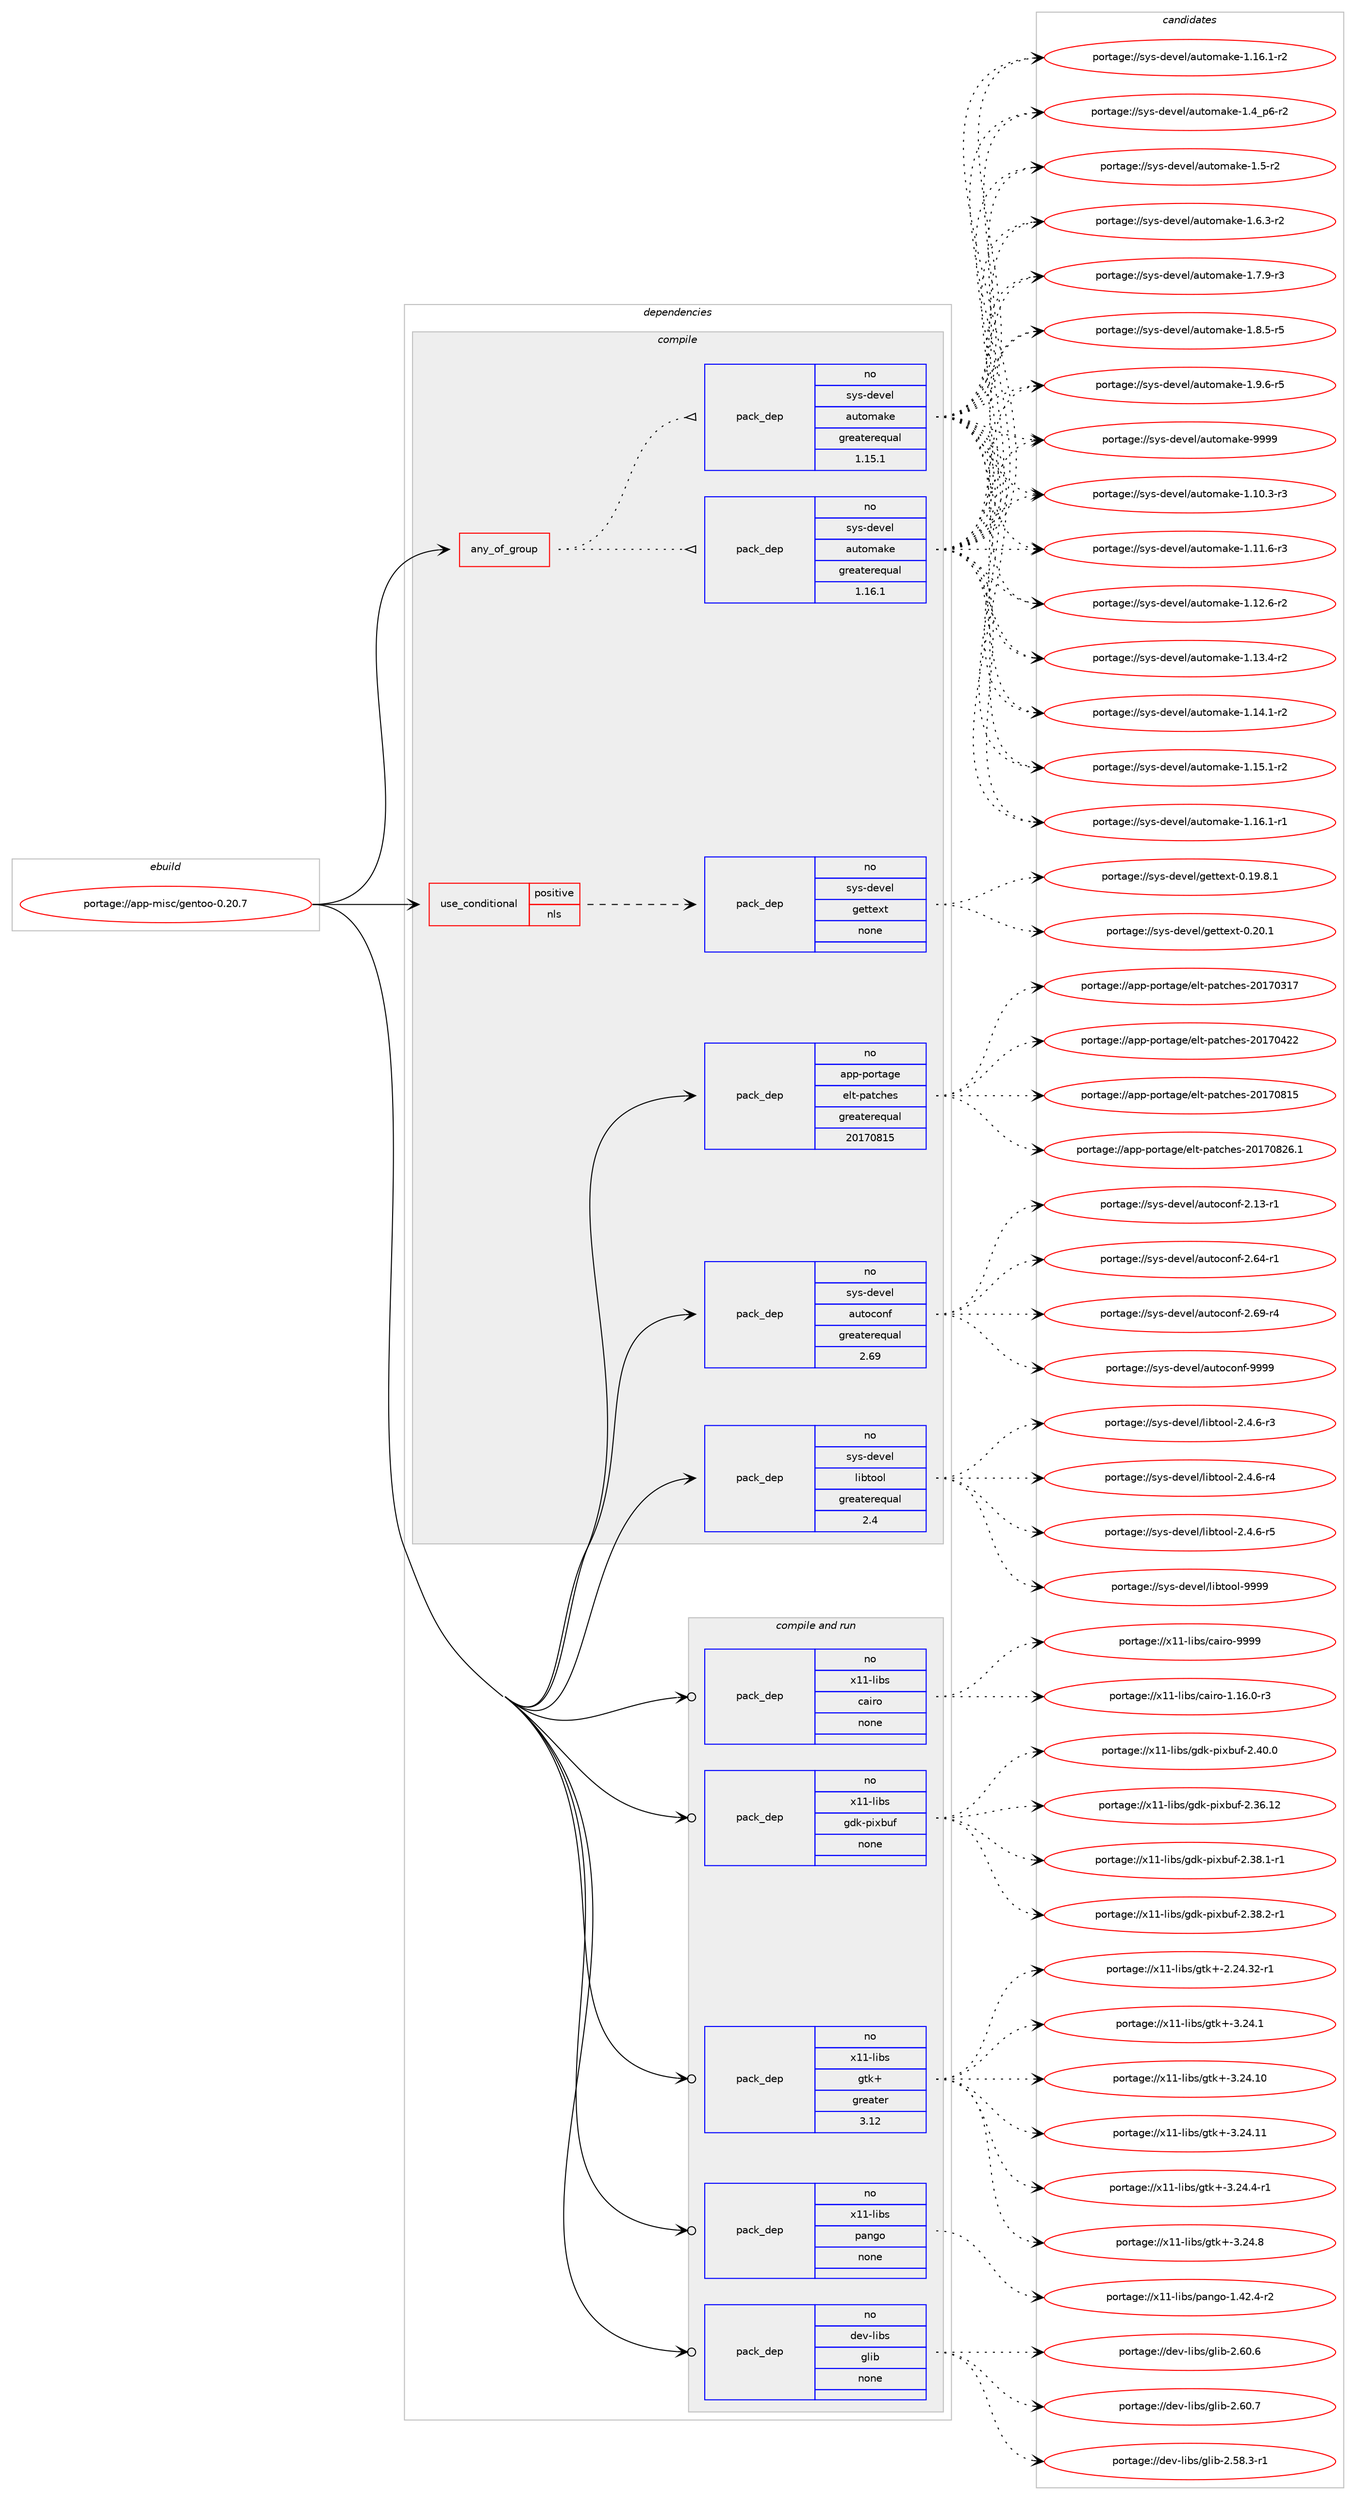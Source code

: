digraph prolog {

# *************
# Graph options
# *************

newrank=true;
concentrate=true;
compound=true;
graph [rankdir=LR,fontname=Helvetica,fontsize=10,ranksep=1.5];#, ranksep=2.5, nodesep=0.2];
edge  [arrowhead=vee];
node  [fontname=Helvetica,fontsize=10];

# **********
# The ebuild
# **********

subgraph cluster_leftcol {
color=gray;
rank=same;
label=<<i>ebuild</i>>;
id [label="portage://app-misc/gentoo-0.20.7", color=red, width=4, href="../app-misc/gentoo-0.20.7.svg"];
}

# ****************
# The dependencies
# ****************

subgraph cluster_midcol {
color=gray;
label=<<i>dependencies</i>>;
subgraph cluster_compile {
fillcolor="#eeeeee";
style=filled;
label=<<i>compile</i>>;
subgraph any537 {
dependency34144 [label=<<TABLE BORDER="0" CELLBORDER="1" CELLSPACING="0" CELLPADDING="4"><TR><TD CELLPADDING="10">any_of_group</TD></TR></TABLE>>, shape=none, color=red];subgraph pack25052 {
dependency34145 [label=<<TABLE BORDER="0" CELLBORDER="1" CELLSPACING="0" CELLPADDING="4" WIDTH="220"><TR><TD ROWSPAN="6" CELLPADDING="30">pack_dep</TD></TR><TR><TD WIDTH="110">no</TD></TR><TR><TD>sys-devel</TD></TR><TR><TD>automake</TD></TR><TR><TD>greaterequal</TD></TR><TR><TD>1.16.1</TD></TR></TABLE>>, shape=none, color=blue];
}
dependency34144:e -> dependency34145:w [weight=20,style="dotted",arrowhead="oinv"];
subgraph pack25053 {
dependency34146 [label=<<TABLE BORDER="0" CELLBORDER="1" CELLSPACING="0" CELLPADDING="4" WIDTH="220"><TR><TD ROWSPAN="6" CELLPADDING="30">pack_dep</TD></TR><TR><TD WIDTH="110">no</TD></TR><TR><TD>sys-devel</TD></TR><TR><TD>automake</TD></TR><TR><TD>greaterequal</TD></TR><TR><TD>1.15.1</TD></TR></TABLE>>, shape=none, color=blue];
}
dependency34144:e -> dependency34146:w [weight=20,style="dotted",arrowhead="oinv"];
}
id:e -> dependency34144:w [weight=20,style="solid",arrowhead="vee"];
subgraph cond8539 {
dependency34147 [label=<<TABLE BORDER="0" CELLBORDER="1" CELLSPACING="0" CELLPADDING="4"><TR><TD ROWSPAN="3" CELLPADDING="10">use_conditional</TD></TR><TR><TD>positive</TD></TR><TR><TD>nls</TD></TR></TABLE>>, shape=none, color=red];
subgraph pack25054 {
dependency34148 [label=<<TABLE BORDER="0" CELLBORDER="1" CELLSPACING="0" CELLPADDING="4" WIDTH="220"><TR><TD ROWSPAN="6" CELLPADDING="30">pack_dep</TD></TR><TR><TD WIDTH="110">no</TD></TR><TR><TD>sys-devel</TD></TR><TR><TD>gettext</TD></TR><TR><TD>none</TD></TR><TR><TD></TD></TR></TABLE>>, shape=none, color=blue];
}
dependency34147:e -> dependency34148:w [weight=20,style="dashed",arrowhead="vee"];
}
id:e -> dependency34147:w [weight=20,style="solid",arrowhead="vee"];
subgraph pack25055 {
dependency34149 [label=<<TABLE BORDER="0" CELLBORDER="1" CELLSPACING="0" CELLPADDING="4" WIDTH="220"><TR><TD ROWSPAN="6" CELLPADDING="30">pack_dep</TD></TR><TR><TD WIDTH="110">no</TD></TR><TR><TD>app-portage</TD></TR><TR><TD>elt-patches</TD></TR><TR><TD>greaterequal</TD></TR><TR><TD>20170815</TD></TR></TABLE>>, shape=none, color=blue];
}
id:e -> dependency34149:w [weight=20,style="solid",arrowhead="vee"];
subgraph pack25056 {
dependency34150 [label=<<TABLE BORDER="0" CELLBORDER="1" CELLSPACING="0" CELLPADDING="4" WIDTH="220"><TR><TD ROWSPAN="6" CELLPADDING="30">pack_dep</TD></TR><TR><TD WIDTH="110">no</TD></TR><TR><TD>sys-devel</TD></TR><TR><TD>autoconf</TD></TR><TR><TD>greaterequal</TD></TR><TR><TD>2.69</TD></TR></TABLE>>, shape=none, color=blue];
}
id:e -> dependency34150:w [weight=20,style="solid",arrowhead="vee"];
subgraph pack25057 {
dependency34151 [label=<<TABLE BORDER="0" CELLBORDER="1" CELLSPACING="0" CELLPADDING="4" WIDTH="220"><TR><TD ROWSPAN="6" CELLPADDING="30">pack_dep</TD></TR><TR><TD WIDTH="110">no</TD></TR><TR><TD>sys-devel</TD></TR><TR><TD>libtool</TD></TR><TR><TD>greaterequal</TD></TR><TR><TD>2.4</TD></TR></TABLE>>, shape=none, color=blue];
}
id:e -> dependency34151:w [weight=20,style="solid",arrowhead="vee"];
}
subgraph cluster_compileandrun {
fillcolor="#eeeeee";
style=filled;
label=<<i>compile and run</i>>;
subgraph pack25058 {
dependency34152 [label=<<TABLE BORDER="0" CELLBORDER="1" CELLSPACING="0" CELLPADDING="4" WIDTH="220"><TR><TD ROWSPAN="6" CELLPADDING="30">pack_dep</TD></TR><TR><TD WIDTH="110">no</TD></TR><TR><TD>dev-libs</TD></TR><TR><TD>glib</TD></TR><TR><TD>none</TD></TR><TR><TD></TD></TR></TABLE>>, shape=none, color=blue];
}
id:e -> dependency34152:w [weight=20,style="solid",arrowhead="odotvee"];
subgraph pack25059 {
dependency34153 [label=<<TABLE BORDER="0" CELLBORDER="1" CELLSPACING="0" CELLPADDING="4" WIDTH="220"><TR><TD ROWSPAN="6" CELLPADDING="30">pack_dep</TD></TR><TR><TD WIDTH="110">no</TD></TR><TR><TD>x11-libs</TD></TR><TR><TD>cairo</TD></TR><TR><TD>none</TD></TR><TR><TD></TD></TR></TABLE>>, shape=none, color=blue];
}
id:e -> dependency34153:w [weight=20,style="solid",arrowhead="odotvee"];
subgraph pack25060 {
dependency34154 [label=<<TABLE BORDER="0" CELLBORDER="1" CELLSPACING="0" CELLPADDING="4" WIDTH="220"><TR><TD ROWSPAN="6" CELLPADDING="30">pack_dep</TD></TR><TR><TD WIDTH="110">no</TD></TR><TR><TD>x11-libs</TD></TR><TR><TD>gdk-pixbuf</TD></TR><TR><TD>none</TD></TR><TR><TD></TD></TR></TABLE>>, shape=none, color=blue];
}
id:e -> dependency34154:w [weight=20,style="solid",arrowhead="odotvee"];
subgraph pack25061 {
dependency34155 [label=<<TABLE BORDER="0" CELLBORDER="1" CELLSPACING="0" CELLPADDING="4" WIDTH="220"><TR><TD ROWSPAN="6" CELLPADDING="30">pack_dep</TD></TR><TR><TD WIDTH="110">no</TD></TR><TR><TD>x11-libs</TD></TR><TR><TD>gtk+</TD></TR><TR><TD>greater</TD></TR><TR><TD>3.12</TD></TR></TABLE>>, shape=none, color=blue];
}
id:e -> dependency34155:w [weight=20,style="solid",arrowhead="odotvee"];
subgraph pack25062 {
dependency34156 [label=<<TABLE BORDER="0" CELLBORDER="1" CELLSPACING="0" CELLPADDING="4" WIDTH="220"><TR><TD ROWSPAN="6" CELLPADDING="30">pack_dep</TD></TR><TR><TD WIDTH="110">no</TD></TR><TR><TD>x11-libs</TD></TR><TR><TD>pango</TD></TR><TR><TD>none</TD></TR><TR><TD></TD></TR></TABLE>>, shape=none, color=blue];
}
id:e -> dependency34156:w [weight=20,style="solid",arrowhead="odotvee"];
}
subgraph cluster_run {
fillcolor="#eeeeee";
style=filled;
label=<<i>run</i>>;
}
}

# **************
# The candidates
# **************

subgraph cluster_choices {
rank=same;
color=gray;
label=<<i>candidates</i>>;

subgraph choice25052 {
color=black;
nodesep=1;
choiceportage11512111545100101118101108479711711611110997107101454946494846514511451 [label="portage://sys-devel/automake-1.10.3-r3", color=red, width=4,href="../sys-devel/automake-1.10.3-r3.svg"];
choiceportage11512111545100101118101108479711711611110997107101454946494946544511451 [label="portage://sys-devel/automake-1.11.6-r3", color=red, width=4,href="../sys-devel/automake-1.11.6-r3.svg"];
choiceportage11512111545100101118101108479711711611110997107101454946495046544511450 [label="portage://sys-devel/automake-1.12.6-r2", color=red, width=4,href="../sys-devel/automake-1.12.6-r2.svg"];
choiceportage11512111545100101118101108479711711611110997107101454946495146524511450 [label="portage://sys-devel/automake-1.13.4-r2", color=red, width=4,href="../sys-devel/automake-1.13.4-r2.svg"];
choiceportage11512111545100101118101108479711711611110997107101454946495246494511450 [label="portage://sys-devel/automake-1.14.1-r2", color=red, width=4,href="../sys-devel/automake-1.14.1-r2.svg"];
choiceportage11512111545100101118101108479711711611110997107101454946495346494511450 [label="portage://sys-devel/automake-1.15.1-r2", color=red, width=4,href="../sys-devel/automake-1.15.1-r2.svg"];
choiceportage11512111545100101118101108479711711611110997107101454946495446494511449 [label="portage://sys-devel/automake-1.16.1-r1", color=red, width=4,href="../sys-devel/automake-1.16.1-r1.svg"];
choiceportage11512111545100101118101108479711711611110997107101454946495446494511450 [label="portage://sys-devel/automake-1.16.1-r2", color=red, width=4,href="../sys-devel/automake-1.16.1-r2.svg"];
choiceportage115121115451001011181011084797117116111109971071014549465295112544511450 [label="portage://sys-devel/automake-1.4_p6-r2", color=red, width=4,href="../sys-devel/automake-1.4_p6-r2.svg"];
choiceportage11512111545100101118101108479711711611110997107101454946534511450 [label="portage://sys-devel/automake-1.5-r2", color=red, width=4,href="../sys-devel/automake-1.5-r2.svg"];
choiceportage115121115451001011181011084797117116111109971071014549465446514511450 [label="portage://sys-devel/automake-1.6.3-r2", color=red, width=4,href="../sys-devel/automake-1.6.3-r2.svg"];
choiceportage115121115451001011181011084797117116111109971071014549465546574511451 [label="portage://sys-devel/automake-1.7.9-r3", color=red, width=4,href="../sys-devel/automake-1.7.9-r3.svg"];
choiceportage115121115451001011181011084797117116111109971071014549465646534511453 [label="portage://sys-devel/automake-1.8.5-r5", color=red, width=4,href="../sys-devel/automake-1.8.5-r5.svg"];
choiceportage115121115451001011181011084797117116111109971071014549465746544511453 [label="portage://sys-devel/automake-1.9.6-r5", color=red, width=4,href="../sys-devel/automake-1.9.6-r5.svg"];
choiceportage115121115451001011181011084797117116111109971071014557575757 [label="portage://sys-devel/automake-9999", color=red, width=4,href="../sys-devel/automake-9999.svg"];
dependency34145:e -> choiceportage11512111545100101118101108479711711611110997107101454946494846514511451:w [style=dotted,weight="100"];
dependency34145:e -> choiceportage11512111545100101118101108479711711611110997107101454946494946544511451:w [style=dotted,weight="100"];
dependency34145:e -> choiceportage11512111545100101118101108479711711611110997107101454946495046544511450:w [style=dotted,weight="100"];
dependency34145:e -> choiceportage11512111545100101118101108479711711611110997107101454946495146524511450:w [style=dotted,weight="100"];
dependency34145:e -> choiceportage11512111545100101118101108479711711611110997107101454946495246494511450:w [style=dotted,weight="100"];
dependency34145:e -> choiceportage11512111545100101118101108479711711611110997107101454946495346494511450:w [style=dotted,weight="100"];
dependency34145:e -> choiceportage11512111545100101118101108479711711611110997107101454946495446494511449:w [style=dotted,weight="100"];
dependency34145:e -> choiceportage11512111545100101118101108479711711611110997107101454946495446494511450:w [style=dotted,weight="100"];
dependency34145:e -> choiceportage115121115451001011181011084797117116111109971071014549465295112544511450:w [style=dotted,weight="100"];
dependency34145:e -> choiceportage11512111545100101118101108479711711611110997107101454946534511450:w [style=dotted,weight="100"];
dependency34145:e -> choiceportage115121115451001011181011084797117116111109971071014549465446514511450:w [style=dotted,weight="100"];
dependency34145:e -> choiceportage115121115451001011181011084797117116111109971071014549465546574511451:w [style=dotted,weight="100"];
dependency34145:e -> choiceportage115121115451001011181011084797117116111109971071014549465646534511453:w [style=dotted,weight="100"];
dependency34145:e -> choiceportage115121115451001011181011084797117116111109971071014549465746544511453:w [style=dotted,weight="100"];
dependency34145:e -> choiceportage115121115451001011181011084797117116111109971071014557575757:w [style=dotted,weight="100"];
}
subgraph choice25053 {
color=black;
nodesep=1;
choiceportage11512111545100101118101108479711711611110997107101454946494846514511451 [label="portage://sys-devel/automake-1.10.3-r3", color=red, width=4,href="../sys-devel/automake-1.10.3-r3.svg"];
choiceportage11512111545100101118101108479711711611110997107101454946494946544511451 [label="portage://sys-devel/automake-1.11.6-r3", color=red, width=4,href="../sys-devel/automake-1.11.6-r3.svg"];
choiceportage11512111545100101118101108479711711611110997107101454946495046544511450 [label="portage://sys-devel/automake-1.12.6-r2", color=red, width=4,href="../sys-devel/automake-1.12.6-r2.svg"];
choiceportage11512111545100101118101108479711711611110997107101454946495146524511450 [label="portage://sys-devel/automake-1.13.4-r2", color=red, width=4,href="../sys-devel/automake-1.13.4-r2.svg"];
choiceportage11512111545100101118101108479711711611110997107101454946495246494511450 [label="portage://sys-devel/automake-1.14.1-r2", color=red, width=4,href="../sys-devel/automake-1.14.1-r2.svg"];
choiceportage11512111545100101118101108479711711611110997107101454946495346494511450 [label="portage://sys-devel/automake-1.15.1-r2", color=red, width=4,href="../sys-devel/automake-1.15.1-r2.svg"];
choiceportage11512111545100101118101108479711711611110997107101454946495446494511449 [label="portage://sys-devel/automake-1.16.1-r1", color=red, width=4,href="../sys-devel/automake-1.16.1-r1.svg"];
choiceportage11512111545100101118101108479711711611110997107101454946495446494511450 [label="portage://sys-devel/automake-1.16.1-r2", color=red, width=4,href="../sys-devel/automake-1.16.1-r2.svg"];
choiceportage115121115451001011181011084797117116111109971071014549465295112544511450 [label="portage://sys-devel/automake-1.4_p6-r2", color=red, width=4,href="../sys-devel/automake-1.4_p6-r2.svg"];
choiceportage11512111545100101118101108479711711611110997107101454946534511450 [label="portage://sys-devel/automake-1.5-r2", color=red, width=4,href="../sys-devel/automake-1.5-r2.svg"];
choiceportage115121115451001011181011084797117116111109971071014549465446514511450 [label="portage://sys-devel/automake-1.6.3-r2", color=red, width=4,href="../sys-devel/automake-1.6.3-r2.svg"];
choiceportage115121115451001011181011084797117116111109971071014549465546574511451 [label="portage://sys-devel/automake-1.7.9-r3", color=red, width=4,href="../sys-devel/automake-1.7.9-r3.svg"];
choiceportage115121115451001011181011084797117116111109971071014549465646534511453 [label="portage://sys-devel/automake-1.8.5-r5", color=red, width=4,href="../sys-devel/automake-1.8.5-r5.svg"];
choiceportage115121115451001011181011084797117116111109971071014549465746544511453 [label="portage://sys-devel/automake-1.9.6-r5", color=red, width=4,href="../sys-devel/automake-1.9.6-r5.svg"];
choiceportage115121115451001011181011084797117116111109971071014557575757 [label="portage://sys-devel/automake-9999", color=red, width=4,href="../sys-devel/automake-9999.svg"];
dependency34146:e -> choiceportage11512111545100101118101108479711711611110997107101454946494846514511451:w [style=dotted,weight="100"];
dependency34146:e -> choiceportage11512111545100101118101108479711711611110997107101454946494946544511451:w [style=dotted,weight="100"];
dependency34146:e -> choiceportage11512111545100101118101108479711711611110997107101454946495046544511450:w [style=dotted,weight="100"];
dependency34146:e -> choiceportage11512111545100101118101108479711711611110997107101454946495146524511450:w [style=dotted,weight="100"];
dependency34146:e -> choiceportage11512111545100101118101108479711711611110997107101454946495246494511450:w [style=dotted,weight="100"];
dependency34146:e -> choiceportage11512111545100101118101108479711711611110997107101454946495346494511450:w [style=dotted,weight="100"];
dependency34146:e -> choiceportage11512111545100101118101108479711711611110997107101454946495446494511449:w [style=dotted,weight="100"];
dependency34146:e -> choiceportage11512111545100101118101108479711711611110997107101454946495446494511450:w [style=dotted,weight="100"];
dependency34146:e -> choiceportage115121115451001011181011084797117116111109971071014549465295112544511450:w [style=dotted,weight="100"];
dependency34146:e -> choiceportage11512111545100101118101108479711711611110997107101454946534511450:w [style=dotted,weight="100"];
dependency34146:e -> choiceportage115121115451001011181011084797117116111109971071014549465446514511450:w [style=dotted,weight="100"];
dependency34146:e -> choiceportage115121115451001011181011084797117116111109971071014549465546574511451:w [style=dotted,weight="100"];
dependency34146:e -> choiceportage115121115451001011181011084797117116111109971071014549465646534511453:w [style=dotted,weight="100"];
dependency34146:e -> choiceportage115121115451001011181011084797117116111109971071014549465746544511453:w [style=dotted,weight="100"];
dependency34146:e -> choiceportage115121115451001011181011084797117116111109971071014557575757:w [style=dotted,weight="100"];
}
subgraph choice25054 {
color=black;
nodesep=1;
choiceportage1151211154510010111810110847103101116116101120116454846495746564649 [label="portage://sys-devel/gettext-0.19.8.1", color=red, width=4,href="../sys-devel/gettext-0.19.8.1.svg"];
choiceportage115121115451001011181011084710310111611610112011645484650484649 [label="portage://sys-devel/gettext-0.20.1", color=red, width=4,href="../sys-devel/gettext-0.20.1.svg"];
dependency34148:e -> choiceportage1151211154510010111810110847103101116116101120116454846495746564649:w [style=dotted,weight="100"];
dependency34148:e -> choiceportage115121115451001011181011084710310111611610112011645484650484649:w [style=dotted,weight="100"];
}
subgraph choice25055 {
color=black;
nodesep=1;
choiceportage97112112451121111141169710310147101108116451129711699104101115455048495548514955 [label="portage://app-portage/elt-patches-20170317", color=red, width=4,href="../app-portage/elt-patches-20170317.svg"];
choiceportage97112112451121111141169710310147101108116451129711699104101115455048495548525050 [label="portage://app-portage/elt-patches-20170422", color=red, width=4,href="../app-portage/elt-patches-20170422.svg"];
choiceportage97112112451121111141169710310147101108116451129711699104101115455048495548564953 [label="portage://app-portage/elt-patches-20170815", color=red, width=4,href="../app-portage/elt-patches-20170815.svg"];
choiceportage971121124511211111411697103101471011081164511297116991041011154550484955485650544649 [label="portage://app-portage/elt-patches-20170826.1", color=red, width=4,href="../app-portage/elt-patches-20170826.1.svg"];
dependency34149:e -> choiceportage97112112451121111141169710310147101108116451129711699104101115455048495548514955:w [style=dotted,weight="100"];
dependency34149:e -> choiceportage97112112451121111141169710310147101108116451129711699104101115455048495548525050:w [style=dotted,weight="100"];
dependency34149:e -> choiceportage97112112451121111141169710310147101108116451129711699104101115455048495548564953:w [style=dotted,weight="100"];
dependency34149:e -> choiceportage971121124511211111411697103101471011081164511297116991041011154550484955485650544649:w [style=dotted,weight="100"];
}
subgraph choice25056 {
color=black;
nodesep=1;
choiceportage1151211154510010111810110847971171161119911111010245504649514511449 [label="portage://sys-devel/autoconf-2.13-r1", color=red, width=4,href="../sys-devel/autoconf-2.13-r1.svg"];
choiceportage1151211154510010111810110847971171161119911111010245504654524511449 [label="portage://sys-devel/autoconf-2.64-r1", color=red, width=4,href="../sys-devel/autoconf-2.64-r1.svg"];
choiceportage1151211154510010111810110847971171161119911111010245504654574511452 [label="portage://sys-devel/autoconf-2.69-r4", color=red, width=4,href="../sys-devel/autoconf-2.69-r4.svg"];
choiceportage115121115451001011181011084797117116111991111101024557575757 [label="portage://sys-devel/autoconf-9999", color=red, width=4,href="../sys-devel/autoconf-9999.svg"];
dependency34150:e -> choiceportage1151211154510010111810110847971171161119911111010245504649514511449:w [style=dotted,weight="100"];
dependency34150:e -> choiceportage1151211154510010111810110847971171161119911111010245504654524511449:w [style=dotted,weight="100"];
dependency34150:e -> choiceportage1151211154510010111810110847971171161119911111010245504654574511452:w [style=dotted,weight="100"];
dependency34150:e -> choiceportage115121115451001011181011084797117116111991111101024557575757:w [style=dotted,weight="100"];
}
subgraph choice25057 {
color=black;
nodesep=1;
choiceportage1151211154510010111810110847108105981161111111084550465246544511451 [label="portage://sys-devel/libtool-2.4.6-r3", color=red, width=4,href="../sys-devel/libtool-2.4.6-r3.svg"];
choiceportage1151211154510010111810110847108105981161111111084550465246544511452 [label="portage://sys-devel/libtool-2.4.6-r4", color=red, width=4,href="../sys-devel/libtool-2.4.6-r4.svg"];
choiceportage1151211154510010111810110847108105981161111111084550465246544511453 [label="portage://sys-devel/libtool-2.4.6-r5", color=red, width=4,href="../sys-devel/libtool-2.4.6-r5.svg"];
choiceportage1151211154510010111810110847108105981161111111084557575757 [label="portage://sys-devel/libtool-9999", color=red, width=4,href="../sys-devel/libtool-9999.svg"];
dependency34151:e -> choiceportage1151211154510010111810110847108105981161111111084550465246544511451:w [style=dotted,weight="100"];
dependency34151:e -> choiceportage1151211154510010111810110847108105981161111111084550465246544511452:w [style=dotted,weight="100"];
dependency34151:e -> choiceportage1151211154510010111810110847108105981161111111084550465246544511453:w [style=dotted,weight="100"];
dependency34151:e -> choiceportage1151211154510010111810110847108105981161111111084557575757:w [style=dotted,weight="100"];
}
subgraph choice25058 {
color=black;
nodesep=1;
choiceportage10010111845108105981154710310810598455046535646514511449 [label="portage://dev-libs/glib-2.58.3-r1", color=red, width=4,href="../dev-libs/glib-2.58.3-r1.svg"];
choiceportage1001011184510810598115471031081059845504654484654 [label="portage://dev-libs/glib-2.60.6", color=red, width=4,href="../dev-libs/glib-2.60.6.svg"];
choiceportage1001011184510810598115471031081059845504654484655 [label="portage://dev-libs/glib-2.60.7", color=red, width=4,href="../dev-libs/glib-2.60.7.svg"];
dependency34152:e -> choiceportage10010111845108105981154710310810598455046535646514511449:w [style=dotted,weight="100"];
dependency34152:e -> choiceportage1001011184510810598115471031081059845504654484654:w [style=dotted,weight="100"];
dependency34152:e -> choiceportage1001011184510810598115471031081059845504654484655:w [style=dotted,weight="100"];
}
subgraph choice25059 {
color=black;
nodesep=1;
choiceportage12049494510810598115479997105114111454946495446484511451 [label="portage://x11-libs/cairo-1.16.0-r3", color=red, width=4,href="../x11-libs/cairo-1.16.0-r3.svg"];
choiceportage120494945108105981154799971051141114557575757 [label="portage://x11-libs/cairo-9999", color=red, width=4,href="../x11-libs/cairo-9999.svg"];
dependency34153:e -> choiceportage12049494510810598115479997105114111454946495446484511451:w [style=dotted,weight="100"];
dependency34153:e -> choiceportage120494945108105981154799971051141114557575757:w [style=dotted,weight="100"];
}
subgraph choice25060 {
color=black;
nodesep=1;
choiceportage120494945108105981154710310010745112105120981171024550465154464950 [label="portage://x11-libs/gdk-pixbuf-2.36.12", color=red, width=4,href="../x11-libs/gdk-pixbuf-2.36.12.svg"];
choiceportage12049494510810598115471031001074511210512098117102455046515646494511449 [label="portage://x11-libs/gdk-pixbuf-2.38.1-r1", color=red, width=4,href="../x11-libs/gdk-pixbuf-2.38.1-r1.svg"];
choiceportage12049494510810598115471031001074511210512098117102455046515646504511449 [label="portage://x11-libs/gdk-pixbuf-2.38.2-r1", color=red, width=4,href="../x11-libs/gdk-pixbuf-2.38.2-r1.svg"];
choiceportage1204949451081059811547103100107451121051209811710245504652484648 [label="portage://x11-libs/gdk-pixbuf-2.40.0", color=red, width=4,href="../x11-libs/gdk-pixbuf-2.40.0.svg"];
dependency34154:e -> choiceportage120494945108105981154710310010745112105120981171024550465154464950:w [style=dotted,weight="100"];
dependency34154:e -> choiceportage12049494510810598115471031001074511210512098117102455046515646494511449:w [style=dotted,weight="100"];
dependency34154:e -> choiceportage12049494510810598115471031001074511210512098117102455046515646504511449:w [style=dotted,weight="100"];
dependency34154:e -> choiceportage1204949451081059811547103100107451121051209811710245504652484648:w [style=dotted,weight="100"];
}
subgraph choice25061 {
color=black;
nodesep=1;
choiceportage12049494510810598115471031161074345504650524651504511449 [label="portage://x11-libs/gtk+-2.24.32-r1", color=red, width=4,href="../x11-libs/gtk+-2.24.32-r1.svg"];
choiceportage12049494510810598115471031161074345514650524649 [label="portage://x11-libs/gtk+-3.24.1", color=red, width=4,href="../x11-libs/gtk+-3.24.1.svg"];
choiceportage1204949451081059811547103116107434551465052464948 [label="portage://x11-libs/gtk+-3.24.10", color=red, width=4,href="../x11-libs/gtk+-3.24.10.svg"];
choiceportage1204949451081059811547103116107434551465052464949 [label="portage://x11-libs/gtk+-3.24.11", color=red, width=4,href="../x11-libs/gtk+-3.24.11.svg"];
choiceportage120494945108105981154710311610743455146505246524511449 [label="portage://x11-libs/gtk+-3.24.4-r1", color=red, width=4,href="../x11-libs/gtk+-3.24.4-r1.svg"];
choiceportage12049494510810598115471031161074345514650524656 [label="portage://x11-libs/gtk+-3.24.8", color=red, width=4,href="../x11-libs/gtk+-3.24.8.svg"];
dependency34155:e -> choiceportage12049494510810598115471031161074345504650524651504511449:w [style=dotted,weight="100"];
dependency34155:e -> choiceportage12049494510810598115471031161074345514650524649:w [style=dotted,weight="100"];
dependency34155:e -> choiceportage1204949451081059811547103116107434551465052464948:w [style=dotted,weight="100"];
dependency34155:e -> choiceportage1204949451081059811547103116107434551465052464949:w [style=dotted,weight="100"];
dependency34155:e -> choiceportage120494945108105981154710311610743455146505246524511449:w [style=dotted,weight="100"];
dependency34155:e -> choiceportage12049494510810598115471031161074345514650524656:w [style=dotted,weight="100"];
}
subgraph choice25062 {
color=black;
nodesep=1;
choiceportage120494945108105981154711297110103111454946525046524511450 [label="portage://x11-libs/pango-1.42.4-r2", color=red, width=4,href="../x11-libs/pango-1.42.4-r2.svg"];
dependency34156:e -> choiceportage120494945108105981154711297110103111454946525046524511450:w [style=dotted,weight="100"];
}
}

}
